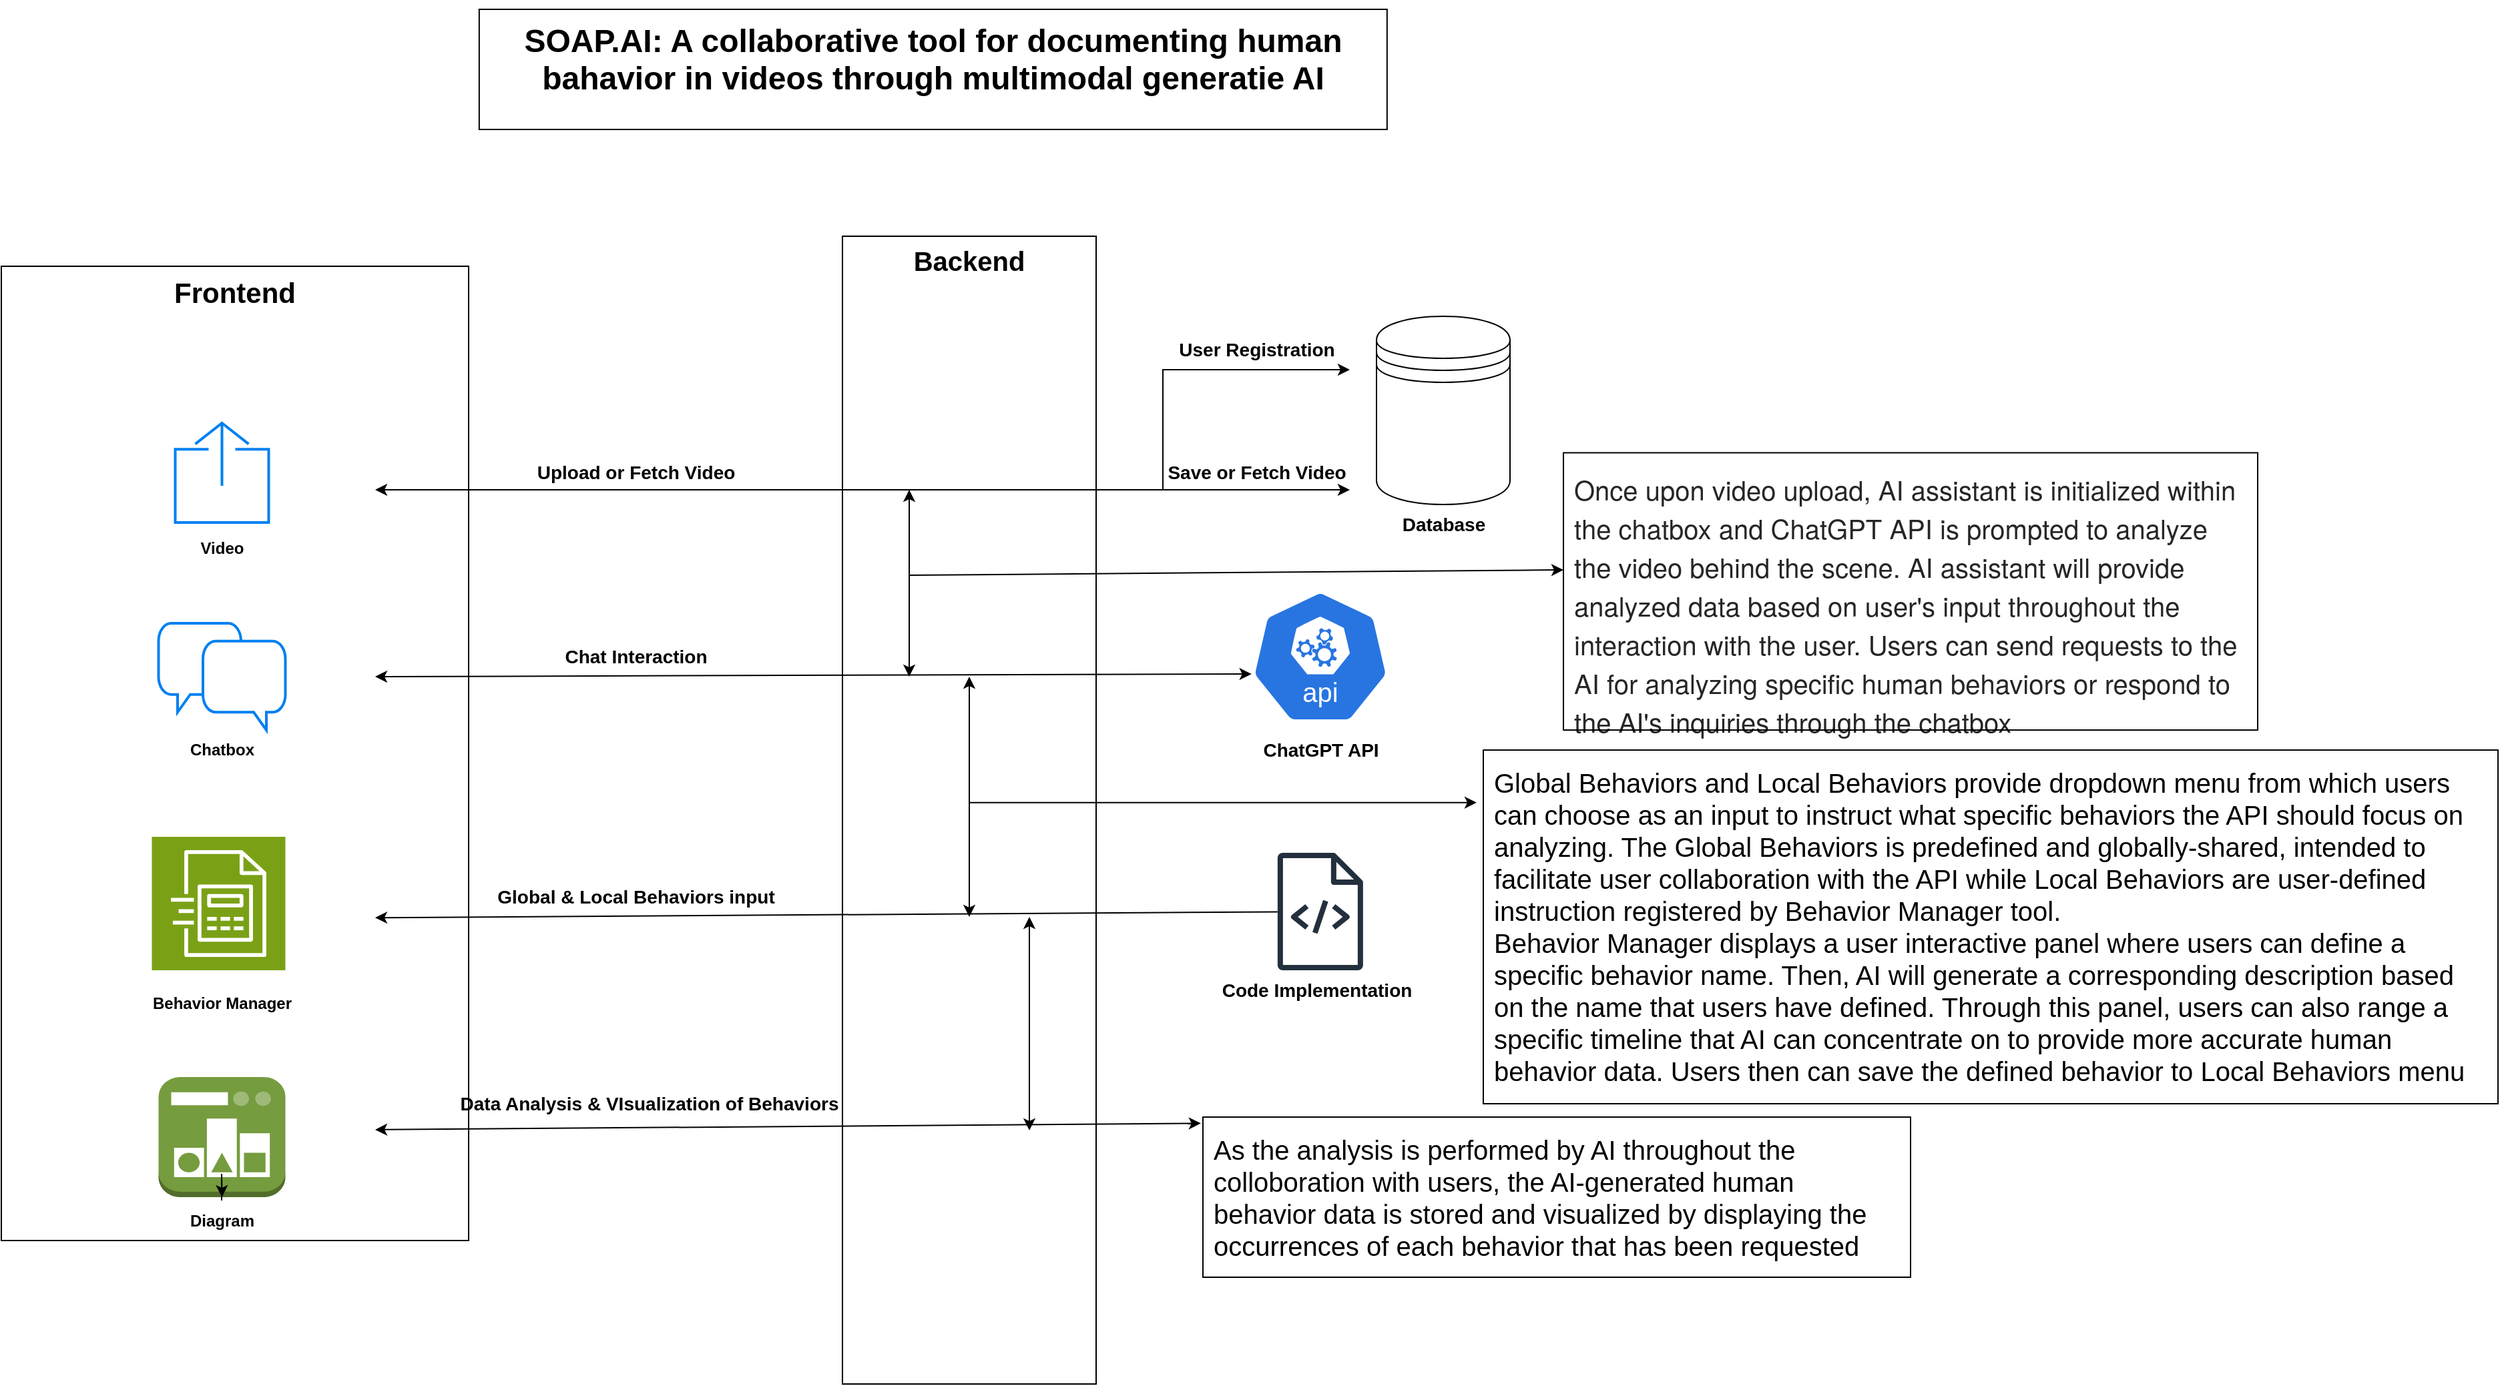 <mxfile version="26.0.15">
  <diagram name="Page-1" id="mFPDoiIEZo2c36R8akCv">
    <mxGraphModel dx="2107" dy="1861" grid="1" gridSize="10" guides="1" tooltips="1" connect="1" arrows="1" fold="1" page="1" pageScale="1" pageWidth="850" pageHeight="1100" math="0" shadow="0">
      <root>
        <mxCell id="0" />
        <mxCell id="1" parent="0" />
        <mxCell id="tCQ5VAmm4bvmuJfqTbqq-84" value="&lt;b style=&quot;&quot;&gt;&lt;font style=&quot;font-size: 21px;&quot;&gt;Frontend&lt;/font&gt;&lt;/b&gt;" style="rounded=0;whiteSpace=wrap;html=1;fontSize=15;verticalAlign=top;" parent="1" vertex="1">
          <mxGeometry x="-300" y="-67.5" width="350" height="730" as="geometry" />
        </mxCell>
        <mxCell id="tCQ5VAmm4bvmuJfqTbqq-4" value="&lt;div style=&quot;font-size: 20px;&quot;&gt;&lt;b style=&quot;font-size: 20px;&quot;&gt;&lt;font style=&quot;font-size: 20px;&quot;&gt;Backend&lt;/font&gt;&lt;/b&gt;&lt;/div&gt;" style="rounded=0;whiteSpace=wrap;html=1;verticalAlign=top;fontSize=20;" parent="1" vertex="1">
          <mxGeometry x="330" y="-90" width="190" height="860" as="geometry" />
        </mxCell>
        <mxCell id="tCQ5VAmm4bvmuJfqTbqq-9" value="" style="shape=datastore;whiteSpace=wrap;html=1;" parent="1" vertex="1">
          <mxGeometry x="730" y="-30" width="100" height="141" as="geometry" />
        </mxCell>
        <mxCell id="tCQ5VAmm4bvmuJfqTbqq-12" value="User Registration" style="text;html=1;align=center;verticalAlign=middle;resizable=0;points=[];autosize=1;strokeColor=none;fillColor=none;fontStyle=1;fontSize=14;" parent="1" vertex="1">
          <mxGeometry x="575" y="-20" width="130" height="30" as="geometry" />
        </mxCell>
        <mxCell id="tCQ5VAmm4bvmuJfqTbqq-15" value="Save or Fetch Video" style="text;html=1;align=center;verticalAlign=middle;resizable=0;points=[];autosize=1;strokeColor=none;fillColor=none;fontStyle=1;fontSize=14;" parent="1" vertex="1">
          <mxGeometry x="565" y="72.25" width="150" height="30" as="geometry" />
        </mxCell>
        <mxCell id="tCQ5VAmm4bvmuJfqTbqq-18" value="Upload or Fetch Video" style="text;html=1;align=center;verticalAlign=middle;resizable=0;points=[];autosize=1;strokeColor=none;fillColor=none;fontStyle=1;fontSize=14;" parent="1" vertex="1">
          <mxGeometry x="95" y="72.25" width="160" height="30" as="geometry" />
        </mxCell>
        <mxCell id="tCQ5VAmm4bvmuJfqTbqq-19" value="" style="html=1;verticalLabelPosition=bottom;align=center;labelBackgroundColor=#ffffff;verticalAlign=top;strokeWidth=2;strokeColor=#0080F0;shadow=0;dashed=0;shape=mxgraph.ios7.icons.chat;" parent="1" vertex="1">
          <mxGeometry x="-182.25" y="200" width="95" height="80" as="geometry" />
        </mxCell>
        <mxCell id="tCQ5VAmm4bvmuJfqTbqq-21" value="Chat Interaction" style="text;html=1;align=center;verticalAlign=middle;resizable=0;points=[];autosize=1;strokeColor=none;fillColor=none;fontSize=14;fontStyle=1" parent="1" vertex="1">
          <mxGeometry x="115" y="210" width="120" height="30" as="geometry" />
        </mxCell>
        <mxCell id="tCQ5VAmm4bvmuJfqTbqq-32" value="Global &amp;amp; Local Behaviors input" style="text;html=1;align=center;verticalAlign=middle;resizable=0;points=[];autosize=1;strokeColor=none;fillColor=none;fontStyle=1;fontSize=14;" parent="1" vertex="1">
          <mxGeometry x="70" y="390" width="210" height="30" as="geometry" />
        </mxCell>
        <mxCell id="tCQ5VAmm4bvmuJfqTbqq-35" value="Data Analysis &amp;amp; VIsualization of Behaviors" style="text;html=1;align=center;verticalAlign=middle;resizable=0;points=[];autosize=1;strokeColor=none;fillColor=none;fontStyle=1;fontSize=14;spacing=7;" parent="1" vertex="1">
          <mxGeometry x="35" y="540" width="300" height="40" as="geometry" />
        </mxCell>
        <mxCell id="tCQ5VAmm4bvmuJfqTbqq-64" value="" style="aspect=fixed;sketch=0;html=1;dashed=0;whitespace=wrap;verticalLabelPosition=bottom;verticalAlign=top;fillColor=#2875E2;strokeColor=#ffffff;points=[[0.005,0.63,0],[0.1,0.2,0],[0.9,0.2,0],[0.5,0,0],[0.995,0.63,0],[0.72,0.99,0],[0.5,1,0],[0.28,0.99,0]];shape=mxgraph.kubernetes.icon2;kubernetesLabel=1;prIcon=api" parent="1" vertex="1">
          <mxGeometry x="635.84" y="175" width="104.16" height="100" as="geometry" />
        </mxCell>
        <mxCell id="tCQ5VAmm4bvmuJfqTbqq-65" value="ChatGPT API" style="text;html=1;align=center;verticalAlign=middle;resizable=0;points=[];autosize=1;strokeColor=none;fillColor=none;fontStyle=1;fontSize=14;" parent="1" vertex="1">
          <mxGeometry x="632.92" y="280" width="110" height="30" as="geometry" />
        </mxCell>
        <mxCell id="tCQ5VAmm4bvmuJfqTbqq-76" value="" style="html=1;verticalLabelPosition=bottom;align=center;labelBackgroundColor=#ffffff;verticalAlign=top;strokeWidth=2;strokeColor=#0080F0;shadow=0;dashed=0;shape=mxgraph.ios7.icons.share;" parent="1" vertex="1">
          <mxGeometry x="-169.75" y="50" width="70" height="74.5" as="geometry" />
        </mxCell>
        <mxCell id="tCQ5VAmm4bvmuJfqTbqq-80" value="" style="endArrow=classic;startArrow=classic;html=1;rounded=0;entryX=0.005;entryY=0.63;entryDx=0;entryDy=0;entryPerimeter=0;" parent="1" target="tCQ5VAmm4bvmuJfqTbqq-64" edge="1">
          <mxGeometry width="50" height="50" relative="1" as="geometry">
            <mxPoint x="-20" y="240" as="sourcePoint" />
            <mxPoint x="670" y="240" as="targetPoint" />
          </mxGeometry>
        </mxCell>
        <mxCell id="tCQ5VAmm4bvmuJfqTbqq-82" value="" style="endArrow=classic;startArrow=classic;html=1;rounded=0;entryX=-0.003;entryY=0.039;entryDx=0;entryDy=0;entryPerimeter=0;" parent="1" target="tCQ5VAmm4bvmuJfqTbqq-103" edge="1">
          <mxGeometry width="50" height="50" relative="1" as="geometry">
            <mxPoint x="-20" y="579.44" as="sourcePoint" />
            <mxPoint x="540" y="580" as="targetPoint" />
          </mxGeometry>
        </mxCell>
        <mxCell id="tCQ5VAmm4bvmuJfqTbqq-85" value="&lt;b&gt;Video&lt;/b&gt;" style="text;html=1;align=center;verticalAlign=middle;resizable=0;points=[];autosize=1;strokeColor=none;fillColor=none;" parent="1" vertex="1">
          <mxGeometry x="-164.75" y="129" width="60" height="30" as="geometry" />
        </mxCell>
        <mxCell id="tCQ5VAmm4bvmuJfqTbqq-86" value="&lt;b&gt;Chatbox&lt;/b&gt;" style="text;html=1;align=center;verticalAlign=middle;resizable=0;points=[];autosize=1;strokeColor=none;fillColor=none;" parent="1" vertex="1">
          <mxGeometry x="-169.75" y="280" width="70" height="30" as="geometry" />
        </mxCell>
        <mxCell id="tCQ5VAmm4bvmuJfqTbqq-88" value="" style="outlineConnect=0;dashed=0;verticalLabelPosition=bottom;verticalAlign=top;align=center;html=1;shape=mxgraph.aws3.state_manager;fillColor=#759C3E;gradientColor=none;" parent="1" vertex="1">
          <mxGeometry x="-182.25" y="540" width="95" height="90" as="geometry" />
        </mxCell>
        <mxCell id="tCQ5VAmm4bvmuJfqTbqq-89" value="" style="sketch=0;points=[[0,0,0],[0.25,0,0],[0.5,0,0],[0.75,0,0],[1,0,0],[0,1,0],[0.25,1,0],[0.5,1,0],[0.75,1,0],[1,1,0],[0,0.25,0],[0,0.5,0],[0,0.75,0],[1,0.25,0],[1,0.5,0],[1,0.75,0]];outlineConnect=0;fontColor=#232F3E;fillColor=#7AA116;strokeColor=#ffffff;dashed=0;verticalLabelPosition=bottom;verticalAlign=top;align=center;html=1;fontSize=12;fontStyle=0;aspect=fixed;shape=mxgraph.aws4.resourceIcon;resIcon=mxgraph.aws4.custom_billing_manager;" parent="1" vertex="1">
          <mxGeometry x="-187.25" y="360" width="100" height="100" as="geometry" />
        </mxCell>
        <mxCell id="tCQ5VAmm4bvmuJfqTbqq-90" value="&lt;b&gt;Behavior Manager&lt;/b&gt;" style="text;html=1;align=center;verticalAlign=middle;resizable=0;points=[];autosize=1;strokeColor=none;fillColor=none;" parent="1" vertex="1">
          <mxGeometry x="-199.75" y="470" width="130" height="30" as="geometry" />
        </mxCell>
        <mxCell id="tCQ5VAmm4bvmuJfqTbqq-105" style="edgeStyle=orthogonalEdgeStyle;rounded=0;orthogonalLoop=1;jettySize=auto;html=1;" parent="1" source="tCQ5VAmm4bvmuJfqTbqq-92" target="tCQ5VAmm4bvmuJfqTbqq-88" edge="1">
          <mxGeometry relative="1" as="geometry" />
        </mxCell>
        <mxCell id="tCQ5VAmm4bvmuJfqTbqq-92" value="&lt;b&gt;Diagram&lt;/b&gt;" style="text;html=1;align=center;verticalAlign=middle;resizable=0;points=[];autosize=1;strokeColor=none;fillColor=none;" parent="1" vertex="1">
          <mxGeometry x="-170" y="632.5" width="70" height="30" as="geometry" />
        </mxCell>
        <mxCell id="tCQ5VAmm4bvmuJfqTbqq-97" value="" style="endArrow=classic;html=1;rounded=0;" parent="1" edge="1">
          <mxGeometry width="50" height="50" relative="1" as="geometry">
            <mxPoint x="570" y="100" as="sourcePoint" />
            <mxPoint x="-20" y="100" as="targetPoint" />
          </mxGeometry>
        </mxCell>
        <mxCell id="tCQ5VAmm4bvmuJfqTbqq-98" value="" style="endArrow=classic;html=1;rounded=0;" parent="1" edge="1">
          <mxGeometry width="50" height="50" relative="1" as="geometry">
            <mxPoint x="570" y="100" as="sourcePoint" />
            <mxPoint x="710" y="10" as="targetPoint" />
            <Array as="points">
              <mxPoint x="570" y="10" />
            </Array>
          </mxGeometry>
        </mxCell>
        <mxCell id="tCQ5VAmm4bvmuJfqTbqq-99" value="" style="endArrow=classic;html=1;rounded=0;" parent="1" edge="1">
          <mxGeometry width="50" height="50" relative="1" as="geometry">
            <mxPoint x="570" y="100" as="sourcePoint" />
            <mxPoint x="710" y="100" as="targetPoint" />
          </mxGeometry>
        </mxCell>
        <mxCell id="tCQ5VAmm4bvmuJfqTbqq-100" value="" style="endArrow=classic;html=1;rounded=0;" parent="1" source="o2pHDT9w3lLTf4COiTzS-9" edge="1">
          <mxGeometry width="50" height="50" relative="1" as="geometry">
            <mxPoint x="630" y="410" as="sourcePoint" />
            <mxPoint x="-20" y="420.628" as="targetPoint" />
          </mxGeometry>
        </mxCell>
        <mxCell id="tCQ5VAmm4bvmuJfqTbqq-101" value="&lt;div style=&quot;font-size: 20px;&quot;&gt;&lt;span style=&quot;background-color: initial; font-size: 20px;&quot;&gt;Global Behaviors and Local Behaviors provide dropdown menu from which users can choose as an input to instruct what specific behaviors the API should focus on analyzing. The Global Behaviors is predefined and globally-shared, intended to facilitate user collaboration with the API while&amp;nbsp;&lt;/span&gt;&lt;span style=&quot;background-color: initial;&quot;&gt;Local Behaviors are user-defined instruction registered by Behavior Manager tool.&lt;/span&gt;&lt;/div&gt;Behavior Manager displays a user interactive panel where users can define a specific behavior name. Then, AI will generate a corresponding description based on the name that users have defined. Through this panel, users can also range a specific timeline that AI can concentrate on to provide more accurate human behavior data. Users then can save the defined behavior to Local Behaviors menu" style="rounded=0;whiteSpace=wrap;html=1;spacing=8;verticalAlign=top;fontSize=20;align=left;" parent="1" vertex="1">
          <mxGeometry x="810" y="295" width="760" height="265" as="geometry" />
        </mxCell>
        <mxCell id="tCQ5VAmm4bvmuJfqTbqq-103" value="As the analysis is performed by AI throughout the colloboration with users, the AI-generated human behavior data is stored and visualized by displaying the occurrences of each behavior that has been requested" style="rounded=0;whiteSpace=wrap;html=1;verticalAlign=top;align=left;spacing=8;fontSize=20;" parent="1" vertex="1">
          <mxGeometry x="600" y="570" width="530" height="120" as="geometry" />
        </mxCell>
        <mxCell id="tCQ5VAmm4bvmuJfqTbqq-104" value="&lt;b style=&quot;font-size: 14px;&quot;&gt;Database&lt;/b&gt;" style="text;html=1;align=center;verticalAlign=middle;resizable=0;points=[];autosize=1;strokeColor=none;fillColor=none;fontSize=14;" parent="1" vertex="1">
          <mxGeometry x="735" y="111" width="90" height="30" as="geometry" />
        </mxCell>
        <mxCell id="o2pHDT9w3lLTf4COiTzS-2" value="&lt;h1&gt;SOAP.AI: A collaborative tool for documenting human bahavior in videos through multimodal generatie AI&lt;/h1&gt;&lt;div&gt;&lt;br&gt;&lt;/div&gt;" style="rounded=0;whiteSpace=wrap;html=1;" parent="1" vertex="1">
          <mxGeometry x="57.92" y="-260" width="680" height="90" as="geometry" />
        </mxCell>
        <mxCell id="o2pHDT9w3lLTf4COiTzS-3" value="" style="endArrow=classic;startArrow=classic;html=1;rounded=0;" parent="1" edge="1">
          <mxGeometry width="50" height="50" relative="1" as="geometry">
            <mxPoint x="380" y="240" as="sourcePoint" />
            <mxPoint x="380" y="100" as="targetPoint" />
          </mxGeometry>
        </mxCell>
        <mxCell id="o2pHDT9w3lLTf4COiTzS-4" value="" style="endArrow=classic;html=1;rounded=0;" parent="1" edge="1">
          <mxGeometry width="50" height="50" relative="1" as="geometry">
            <mxPoint x="380" y="164" as="sourcePoint" />
            <mxPoint x="870" y="160" as="targetPoint" />
          </mxGeometry>
        </mxCell>
        <mxCell id="o2pHDT9w3lLTf4COiTzS-5" value="" style="endArrow=classic;startArrow=classic;html=1;rounded=0;" parent="1" edge="1">
          <mxGeometry width="50" height="50" relative="1" as="geometry">
            <mxPoint x="425" y="420" as="sourcePoint" />
            <mxPoint x="425" y="240" as="targetPoint" />
          </mxGeometry>
        </mxCell>
        <mxCell id="o2pHDT9w3lLTf4COiTzS-6" value="" style="endArrow=classic;html=1;rounded=0;" parent="1" edge="1">
          <mxGeometry width="50" height="50" relative="1" as="geometry">
            <mxPoint x="425" y="334.33" as="sourcePoint" />
            <mxPoint x="805" y="334.33" as="targetPoint" />
          </mxGeometry>
        </mxCell>
        <mxCell id="o2pHDT9w3lLTf4COiTzS-9" value="" style="sketch=0;outlineConnect=0;fontColor=#232F3E;gradientColor=none;fillColor=#232F3D;strokeColor=none;dashed=0;verticalLabelPosition=bottom;verticalAlign=top;align=center;html=1;fontSize=12;fontStyle=0;aspect=fixed;pointerEvents=1;shape=mxgraph.aws4.source_code;" parent="1" vertex="1">
          <mxGeometry x="655.77" y="372" width="64.31" height="88" as="geometry" />
        </mxCell>
        <mxCell id="o2pHDT9w3lLTf4COiTzS-14" value="" style="endArrow=classic;startArrow=classic;html=1;rounded=0;" parent="1" edge="1">
          <mxGeometry width="50" height="50" relative="1" as="geometry">
            <mxPoint x="470" y="580" as="sourcePoint" />
            <mxPoint x="470" y="420" as="targetPoint" />
          </mxGeometry>
        </mxCell>
        <mxCell id="o2pHDT9w3lLTf4COiTzS-19" value="&lt;p class=&quot;p1&quot; style=&quot;margin: 0px; font-variant-numeric: normal; font-variant-east-asian: normal; font-variant-alternates: normal; font-size-adjust: none; font-kerning: auto; font-optical-sizing: auto; font-feature-settings: normal; font-variation-settings: normal; font-variant-position: normal; font-stretch: normal; font-size: 20px; line-height: normal; font-family: &amp;quot;Helvetica Neue&amp;quot;; color: rgba(0, 0, 0, 0.85);&quot;&gt;Once upon video upload, AI assistant is initialized within the chatbox and ChatGPT API is prompted to analyze the video behind the scene. AI assistant will provide analyzed data based on user&#39;s input throughout the interaction with the user. Users can send requests to the AI&lt;span class=&quot;Apple-converted-space&quot; style=&quot;font-size: 20px;&quot;&gt;&amp;nbsp;&lt;/span&gt;for analyzing specific human behaviors or respond to the AI&#39;s inquiries through the chatbox&lt;/p&gt;" style="rounded=0;whiteSpace=wrap;html=1;verticalAlign=top;fontSize=20;align=left;spacing=8;" parent="1" vertex="1">
          <mxGeometry x="870" y="72.25" width="520" height="207.75" as="geometry" />
        </mxCell>
        <mxCell id="o2pHDT9w3lLTf4COiTzS-22" value="&lt;b&gt;&lt;font style=&quot;font-size: 14px;&quot;&gt;Code Implementation&lt;/font&gt;&lt;/b&gt;" style="text;html=1;align=center;verticalAlign=middle;resizable=0;points=[];autosize=1;strokeColor=none;fillColor=none;" parent="1" vertex="1">
          <mxGeometry x="600" y="460" width="170" height="30" as="geometry" />
        </mxCell>
      </root>
    </mxGraphModel>
  </diagram>
</mxfile>
